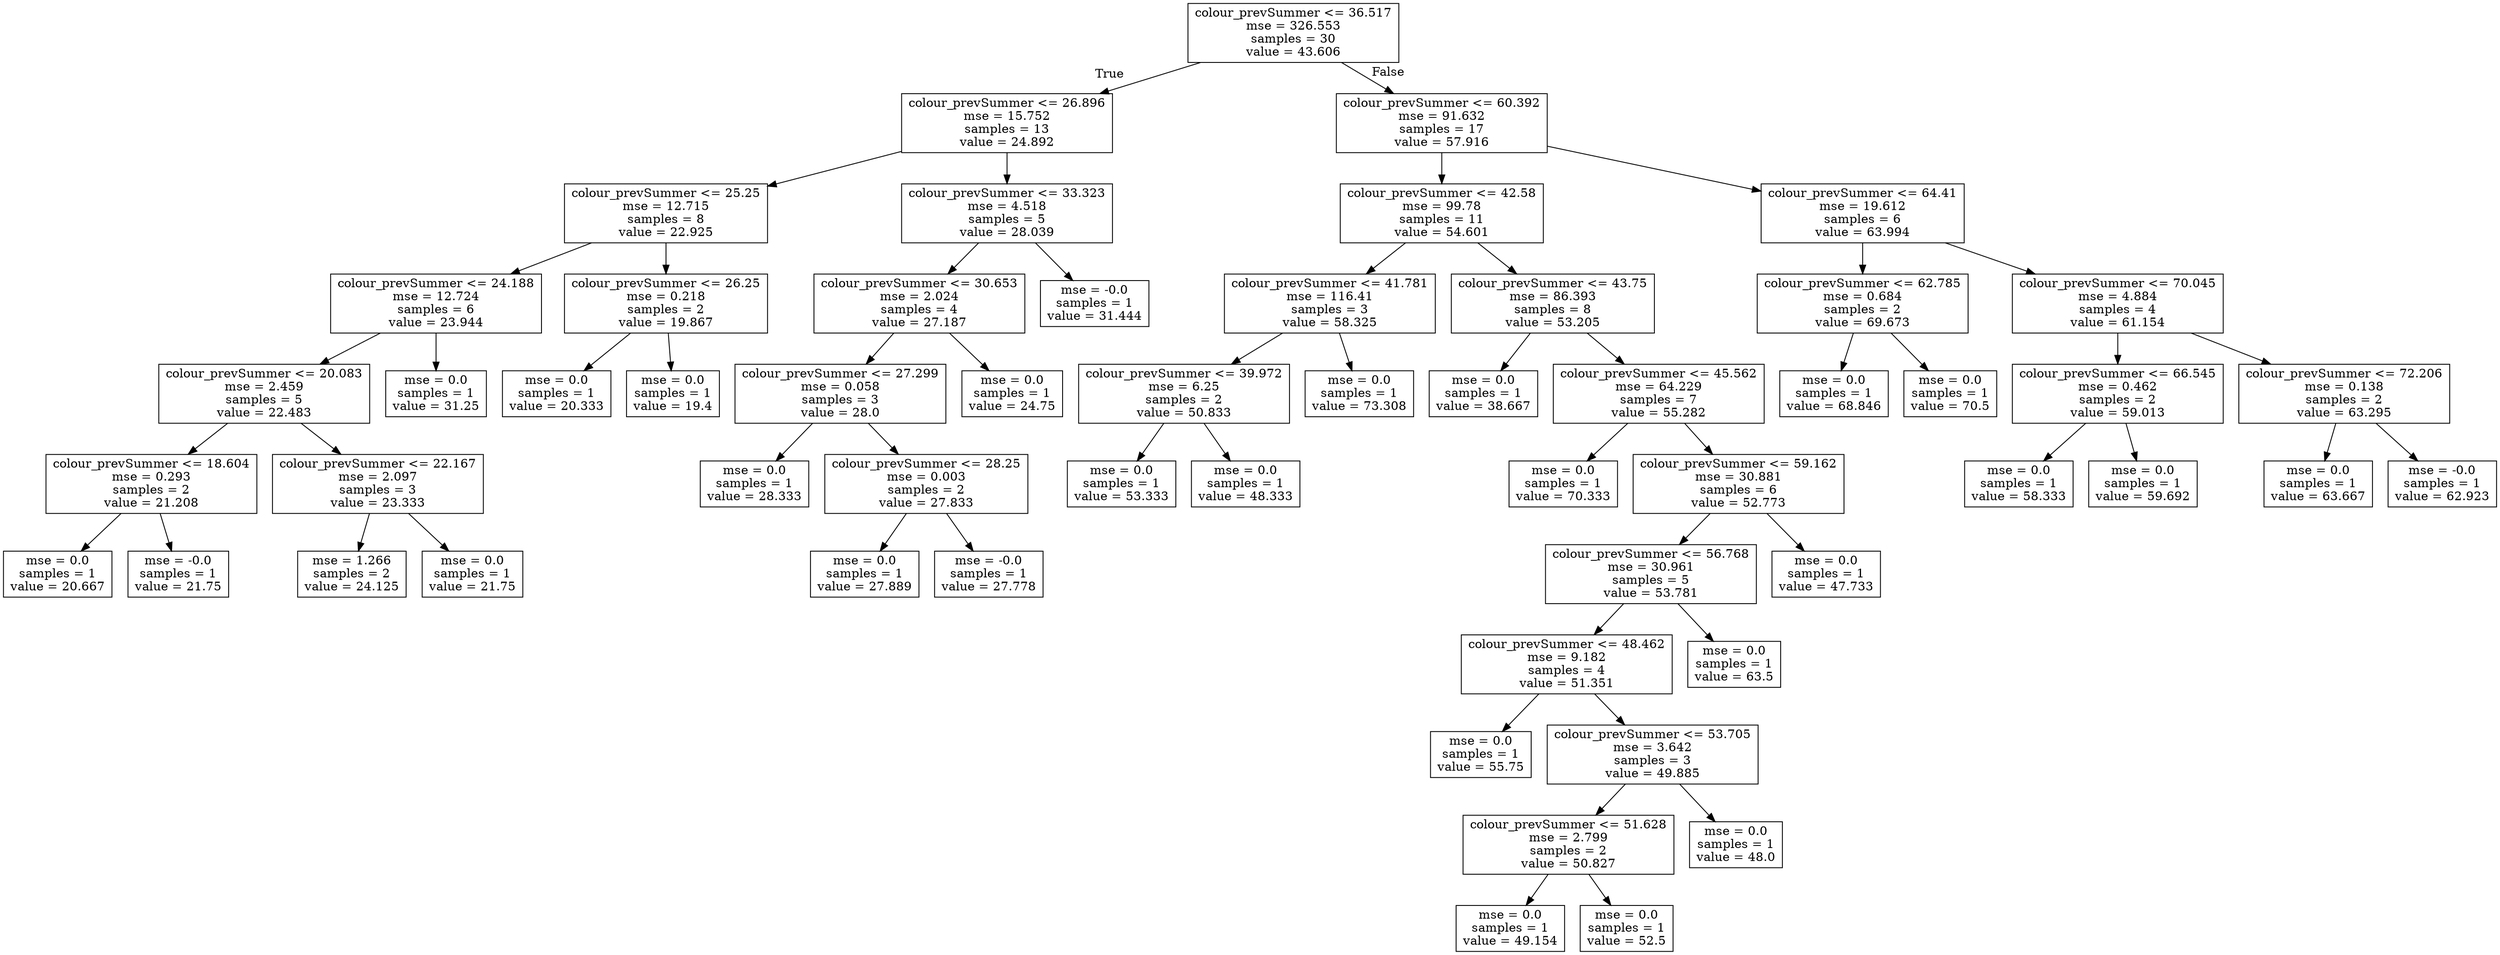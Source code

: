 digraph Tree {
node [shape=box] ;
0 [label="colour_prevSummer <= 36.517\nmse = 326.553\nsamples = 30\nvalue = 43.606"] ;
1 [label="colour_prevSummer <= 26.896\nmse = 15.752\nsamples = 13\nvalue = 24.892"] ;
0 -> 1 [labeldistance=2.5, labelangle=45, headlabel="True"] ;
2 [label="colour_prevSummer <= 25.25\nmse = 12.715\nsamples = 8\nvalue = 22.925"] ;
1 -> 2 ;
3 [label="colour_prevSummer <= 24.188\nmse = 12.724\nsamples = 6\nvalue = 23.944"] ;
2 -> 3 ;
4 [label="colour_prevSummer <= 20.083\nmse = 2.459\nsamples = 5\nvalue = 22.483"] ;
3 -> 4 ;
5 [label="colour_prevSummer <= 18.604\nmse = 0.293\nsamples = 2\nvalue = 21.208"] ;
4 -> 5 ;
6 [label="mse = 0.0\nsamples = 1\nvalue = 20.667"] ;
5 -> 6 ;
7 [label="mse = -0.0\nsamples = 1\nvalue = 21.75"] ;
5 -> 7 ;
8 [label="colour_prevSummer <= 22.167\nmse = 2.097\nsamples = 3\nvalue = 23.333"] ;
4 -> 8 ;
9 [label="mse = 1.266\nsamples = 2\nvalue = 24.125"] ;
8 -> 9 ;
10 [label="mse = 0.0\nsamples = 1\nvalue = 21.75"] ;
8 -> 10 ;
11 [label="mse = 0.0\nsamples = 1\nvalue = 31.25"] ;
3 -> 11 ;
12 [label="colour_prevSummer <= 26.25\nmse = 0.218\nsamples = 2\nvalue = 19.867"] ;
2 -> 12 ;
13 [label="mse = 0.0\nsamples = 1\nvalue = 20.333"] ;
12 -> 13 ;
14 [label="mse = 0.0\nsamples = 1\nvalue = 19.4"] ;
12 -> 14 ;
15 [label="colour_prevSummer <= 33.323\nmse = 4.518\nsamples = 5\nvalue = 28.039"] ;
1 -> 15 ;
16 [label="colour_prevSummer <= 30.653\nmse = 2.024\nsamples = 4\nvalue = 27.187"] ;
15 -> 16 ;
17 [label="colour_prevSummer <= 27.299\nmse = 0.058\nsamples = 3\nvalue = 28.0"] ;
16 -> 17 ;
18 [label="mse = 0.0\nsamples = 1\nvalue = 28.333"] ;
17 -> 18 ;
19 [label="colour_prevSummer <= 28.25\nmse = 0.003\nsamples = 2\nvalue = 27.833"] ;
17 -> 19 ;
20 [label="mse = 0.0\nsamples = 1\nvalue = 27.889"] ;
19 -> 20 ;
21 [label="mse = -0.0\nsamples = 1\nvalue = 27.778"] ;
19 -> 21 ;
22 [label="mse = 0.0\nsamples = 1\nvalue = 24.75"] ;
16 -> 22 ;
23 [label="mse = -0.0\nsamples = 1\nvalue = 31.444"] ;
15 -> 23 ;
24 [label="colour_prevSummer <= 60.392\nmse = 91.632\nsamples = 17\nvalue = 57.916"] ;
0 -> 24 [labeldistance=2.5, labelangle=-45, headlabel="False"] ;
25 [label="colour_prevSummer <= 42.58\nmse = 99.78\nsamples = 11\nvalue = 54.601"] ;
24 -> 25 ;
26 [label="colour_prevSummer <= 41.781\nmse = 116.41\nsamples = 3\nvalue = 58.325"] ;
25 -> 26 ;
27 [label="colour_prevSummer <= 39.972\nmse = 6.25\nsamples = 2\nvalue = 50.833"] ;
26 -> 27 ;
28 [label="mse = 0.0\nsamples = 1\nvalue = 53.333"] ;
27 -> 28 ;
29 [label="mse = 0.0\nsamples = 1\nvalue = 48.333"] ;
27 -> 29 ;
30 [label="mse = 0.0\nsamples = 1\nvalue = 73.308"] ;
26 -> 30 ;
31 [label="colour_prevSummer <= 43.75\nmse = 86.393\nsamples = 8\nvalue = 53.205"] ;
25 -> 31 ;
32 [label="mse = 0.0\nsamples = 1\nvalue = 38.667"] ;
31 -> 32 ;
33 [label="colour_prevSummer <= 45.562\nmse = 64.229\nsamples = 7\nvalue = 55.282"] ;
31 -> 33 ;
34 [label="mse = 0.0\nsamples = 1\nvalue = 70.333"] ;
33 -> 34 ;
35 [label="colour_prevSummer <= 59.162\nmse = 30.881\nsamples = 6\nvalue = 52.773"] ;
33 -> 35 ;
36 [label="colour_prevSummer <= 56.768\nmse = 30.961\nsamples = 5\nvalue = 53.781"] ;
35 -> 36 ;
37 [label="colour_prevSummer <= 48.462\nmse = 9.182\nsamples = 4\nvalue = 51.351"] ;
36 -> 37 ;
38 [label="mse = 0.0\nsamples = 1\nvalue = 55.75"] ;
37 -> 38 ;
39 [label="colour_prevSummer <= 53.705\nmse = 3.642\nsamples = 3\nvalue = 49.885"] ;
37 -> 39 ;
40 [label="colour_prevSummer <= 51.628\nmse = 2.799\nsamples = 2\nvalue = 50.827"] ;
39 -> 40 ;
41 [label="mse = 0.0\nsamples = 1\nvalue = 49.154"] ;
40 -> 41 ;
42 [label="mse = 0.0\nsamples = 1\nvalue = 52.5"] ;
40 -> 42 ;
43 [label="mse = 0.0\nsamples = 1\nvalue = 48.0"] ;
39 -> 43 ;
44 [label="mse = 0.0\nsamples = 1\nvalue = 63.5"] ;
36 -> 44 ;
45 [label="mse = 0.0\nsamples = 1\nvalue = 47.733"] ;
35 -> 45 ;
46 [label="colour_prevSummer <= 64.41\nmse = 19.612\nsamples = 6\nvalue = 63.994"] ;
24 -> 46 ;
47 [label="colour_prevSummer <= 62.785\nmse = 0.684\nsamples = 2\nvalue = 69.673"] ;
46 -> 47 ;
48 [label="mse = 0.0\nsamples = 1\nvalue = 68.846"] ;
47 -> 48 ;
49 [label="mse = 0.0\nsamples = 1\nvalue = 70.5"] ;
47 -> 49 ;
50 [label="colour_prevSummer <= 70.045\nmse = 4.884\nsamples = 4\nvalue = 61.154"] ;
46 -> 50 ;
51 [label="colour_prevSummer <= 66.545\nmse = 0.462\nsamples = 2\nvalue = 59.013"] ;
50 -> 51 ;
52 [label="mse = 0.0\nsamples = 1\nvalue = 58.333"] ;
51 -> 52 ;
53 [label="mse = 0.0\nsamples = 1\nvalue = 59.692"] ;
51 -> 53 ;
54 [label="colour_prevSummer <= 72.206\nmse = 0.138\nsamples = 2\nvalue = 63.295"] ;
50 -> 54 ;
55 [label="mse = 0.0\nsamples = 1\nvalue = 63.667"] ;
54 -> 55 ;
56 [label="mse = -0.0\nsamples = 1\nvalue = 62.923"] ;
54 -> 56 ;
}
